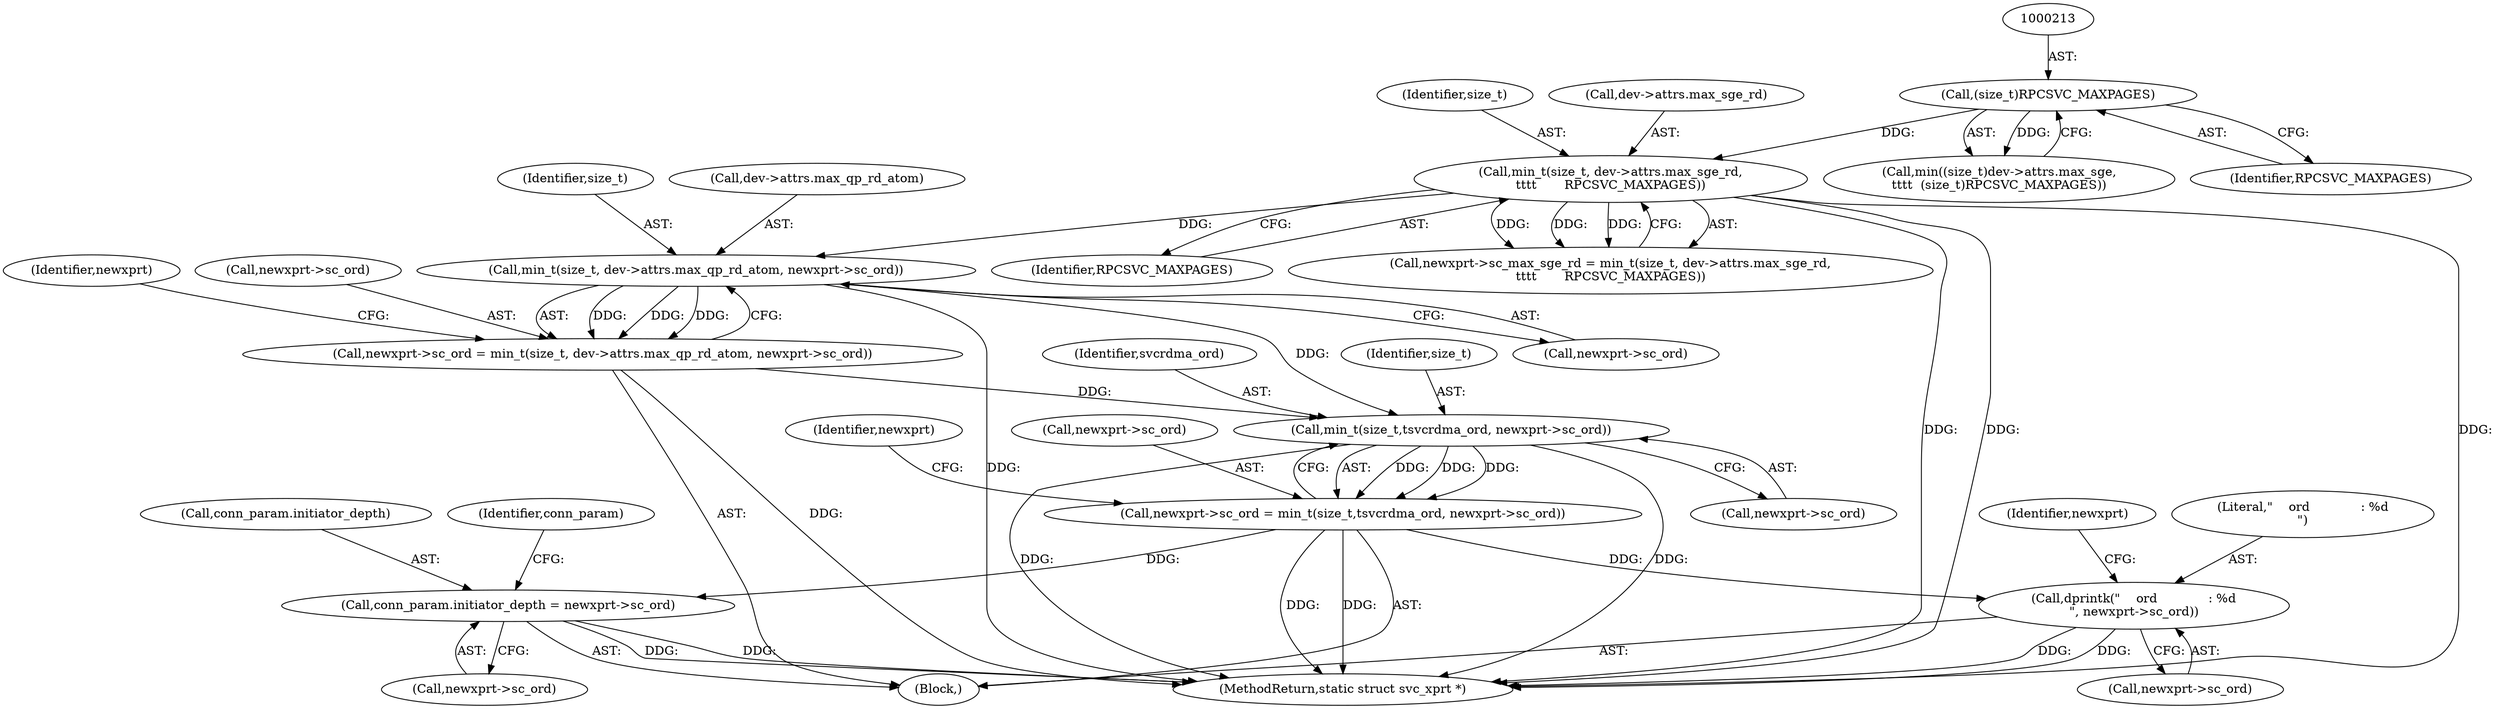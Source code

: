 digraph "0_linux_c70422f760c120480fee4de6c38804c72aa26bc1_44@pointer" {
"1000299" [label="(Call,min_t(size_t, dev->attrs.max_qp_rd_atom, newxprt->sc_ord))"];
"1000219" [label="(Call,min_t(size_t, dev->attrs.max_sge_rd,\n\t\t\t\t       RPCSVC_MAXPAGES))"];
"1000212" [label="(Call,(size_t)RPCSVC_MAXPAGES)"];
"1000295" [label="(Call,newxprt->sc_ord = min_t(size_t, dev->attrs.max_qp_rd_atom, newxprt->sc_ord))"];
"1000313" [label="(Call,min_t(size_t,\tsvcrdma_ord, newxprt->sc_ord))"];
"1000309" [label="(Call,newxprt->sc_ord = min_t(size_t,\tsvcrdma_ord, newxprt->sc_ord))"];
"1000678" [label="(Call,conn_param.initiator_depth = newxprt->sc_ord)"];
"1000773" [label="(Call,dprintk(\"    ord             : %d\n\", newxprt->sc_ord))"];
"1000306" [label="(Call,newxprt->sc_ord)"];
"1000214" [label="(Identifier,RPCSVC_MAXPAGES)"];
"1000682" [label="(Call,newxprt->sc_ord)"];
"1000219" [label="(Call,min_t(size_t, dev->attrs.max_sge_rd,\n\t\t\t\t       RPCSVC_MAXPAGES))"];
"1000774" [label="(Literal,\"    ord             : %d\n\")"];
"1000773" [label="(Call,dprintk(\"    ord             : %d\n\", newxprt->sc_ord))"];
"1000314" [label="(Identifier,size_t)"];
"1000321" [label="(Identifier,newxprt)"];
"1000687" [label="(Identifier,conn_param)"];
"1000113" [label="(Block,)"];
"1000781" [label="(Identifier,newxprt)"];
"1000310" [label="(Call,newxprt->sc_ord)"];
"1000311" [label="(Identifier,newxprt)"];
"1000295" [label="(Call,newxprt->sc_ord = min_t(size_t, dev->attrs.max_qp_rd_atom, newxprt->sc_ord))"];
"1000300" [label="(Identifier,size_t)"];
"1000212" [label="(Call,(size_t)RPCSVC_MAXPAGES)"];
"1000678" [label="(Call,conn_param.initiator_depth = newxprt->sc_ord)"];
"1000296" [label="(Call,newxprt->sc_ord)"];
"1000313" [label="(Call,min_t(size_t,\tsvcrdma_ord, newxprt->sc_ord))"];
"1000220" [label="(Identifier,size_t)"];
"1000226" [label="(Identifier,RPCSVC_MAXPAGES)"];
"1000301" [label="(Call,dev->attrs.max_qp_rd_atom)"];
"1000215" [label="(Call,newxprt->sc_max_sge_rd = min_t(size_t, dev->attrs.max_sge_rd,\n\t\t\t\t       RPCSVC_MAXPAGES))"];
"1000315" [label="(Identifier,svcrdma_ord)"];
"1000775" [label="(Call,newxprt->sc_ord)"];
"1000299" [label="(Call,min_t(size_t, dev->attrs.max_qp_rd_atom, newxprt->sc_ord))"];
"1000817" [label="(MethodReturn,static struct svc_xprt *)"];
"1000204" [label="(Call,min((size_t)dev->attrs.max_sge,\n\t\t\t\t  (size_t)RPCSVC_MAXPAGES))"];
"1000221" [label="(Call,dev->attrs.max_sge_rd)"];
"1000316" [label="(Call,newxprt->sc_ord)"];
"1000679" [label="(Call,conn_param.initiator_depth)"];
"1000309" [label="(Call,newxprt->sc_ord = min_t(size_t,\tsvcrdma_ord, newxprt->sc_ord))"];
"1000299" -> "1000295"  [label="AST: "];
"1000299" -> "1000306"  [label="CFG: "];
"1000300" -> "1000299"  [label="AST: "];
"1000301" -> "1000299"  [label="AST: "];
"1000306" -> "1000299"  [label="AST: "];
"1000295" -> "1000299"  [label="CFG: "];
"1000299" -> "1000817"  [label="DDG: "];
"1000299" -> "1000295"  [label="DDG: "];
"1000299" -> "1000295"  [label="DDG: "];
"1000299" -> "1000295"  [label="DDG: "];
"1000219" -> "1000299"  [label="DDG: "];
"1000299" -> "1000313"  [label="DDG: "];
"1000219" -> "1000215"  [label="AST: "];
"1000219" -> "1000226"  [label="CFG: "];
"1000220" -> "1000219"  [label="AST: "];
"1000221" -> "1000219"  [label="AST: "];
"1000226" -> "1000219"  [label="AST: "];
"1000215" -> "1000219"  [label="CFG: "];
"1000219" -> "1000817"  [label="DDG: "];
"1000219" -> "1000817"  [label="DDG: "];
"1000219" -> "1000817"  [label="DDG: "];
"1000219" -> "1000215"  [label="DDG: "];
"1000219" -> "1000215"  [label="DDG: "];
"1000219" -> "1000215"  [label="DDG: "];
"1000212" -> "1000219"  [label="DDG: "];
"1000212" -> "1000204"  [label="AST: "];
"1000212" -> "1000214"  [label="CFG: "];
"1000213" -> "1000212"  [label="AST: "];
"1000214" -> "1000212"  [label="AST: "];
"1000204" -> "1000212"  [label="CFG: "];
"1000212" -> "1000204"  [label="DDG: "];
"1000295" -> "1000113"  [label="AST: "];
"1000296" -> "1000295"  [label="AST: "];
"1000311" -> "1000295"  [label="CFG: "];
"1000295" -> "1000817"  [label="DDG: "];
"1000295" -> "1000313"  [label="DDG: "];
"1000313" -> "1000309"  [label="AST: "];
"1000313" -> "1000316"  [label="CFG: "];
"1000314" -> "1000313"  [label="AST: "];
"1000315" -> "1000313"  [label="AST: "];
"1000316" -> "1000313"  [label="AST: "];
"1000309" -> "1000313"  [label="CFG: "];
"1000313" -> "1000817"  [label="DDG: "];
"1000313" -> "1000817"  [label="DDG: "];
"1000313" -> "1000309"  [label="DDG: "];
"1000313" -> "1000309"  [label="DDG: "];
"1000313" -> "1000309"  [label="DDG: "];
"1000309" -> "1000113"  [label="AST: "];
"1000310" -> "1000309"  [label="AST: "];
"1000321" -> "1000309"  [label="CFG: "];
"1000309" -> "1000817"  [label="DDG: "];
"1000309" -> "1000817"  [label="DDG: "];
"1000309" -> "1000678"  [label="DDG: "];
"1000309" -> "1000773"  [label="DDG: "];
"1000678" -> "1000113"  [label="AST: "];
"1000678" -> "1000682"  [label="CFG: "];
"1000679" -> "1000678"  [label="AST: "];
"1000682" -> "1000678"  [label="AST: "];
"1000687" -> "1000678"  [label="CFG: "];
"1000678" -> "1000817"  [label="DDG: "];
"1000678" -> "1000817"  [label="DDG: "];
"1000773" -> "1000113"  [label="AST: "];
"1000773" -> "1000775"  [label="CFG: "];
"1000774" -> "1000773"  [label="AST: "];
"1000775" -> "1000773"  [label="AST: "];
"1000781" -> "1000773"  [label="CFG: "];
"1000773" -> "1000817"  [label="DDG: "];
"1000773" -> "1000817"  [label="DDG: "];
}
